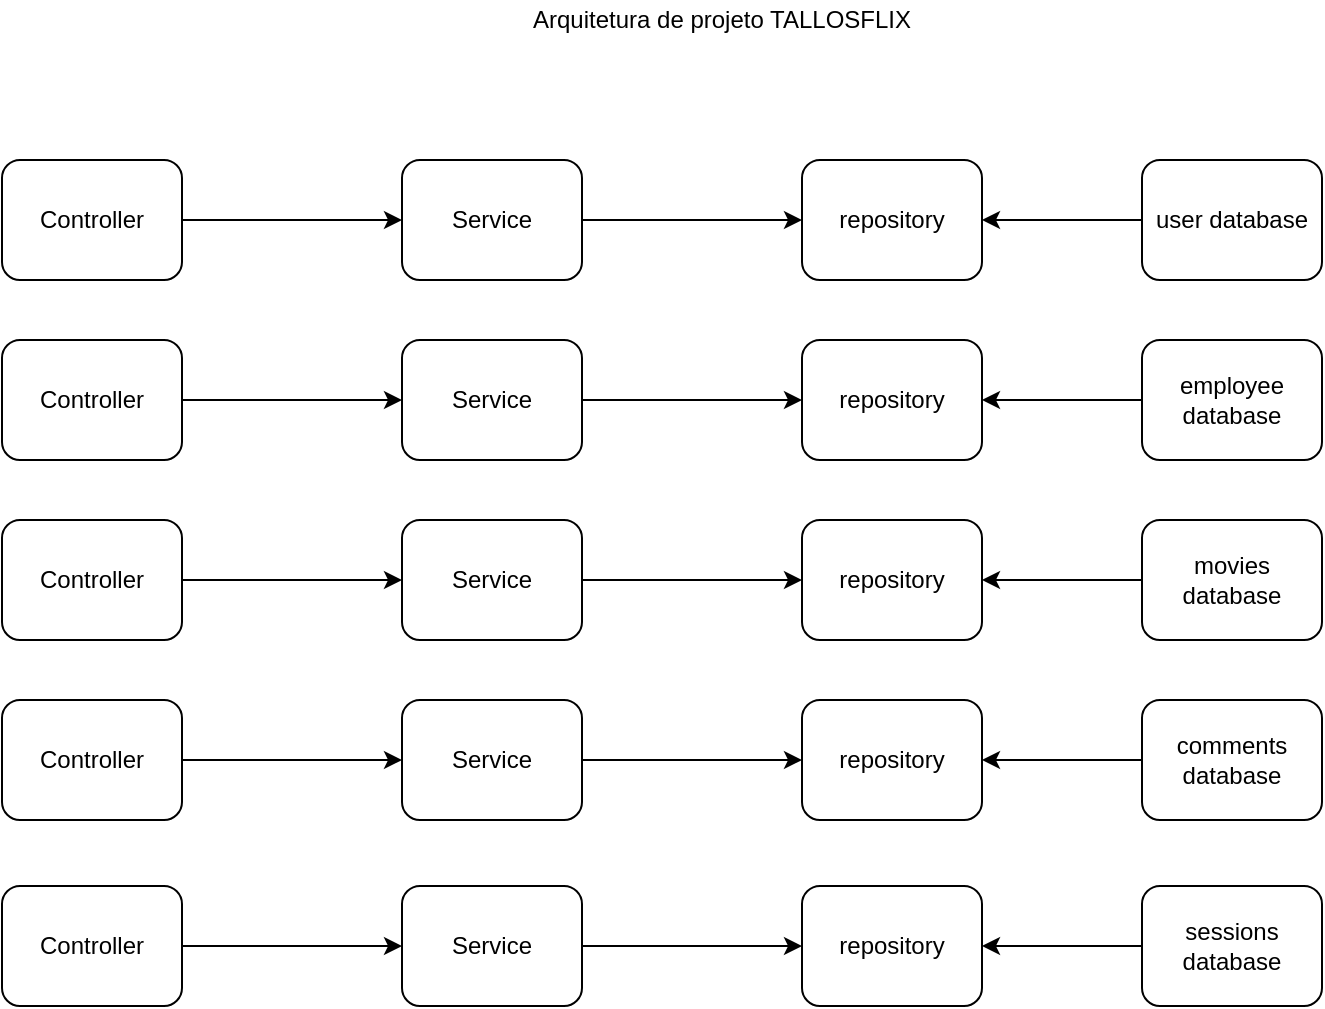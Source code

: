 <mxfile version="12.2.4" pages="1"><diagram id="TZas6Su10fzugXox6MbB" name="Page-1"><mxGraphModel dx="1115" dy="757" grid="1" gridSize="10" guides="1" tooltips="1" connect="1" arrows="1" fold="1" page="1" pageScale="1" pageWidth="850" pageHeight="1100" math="0" shadow="0"><root><mxCell id="0"/><mxCell id="1" parent="0"/><mxCell id="4" style="edgeStyle=orthogonalEdgeStyle;rounded=0;orthogonalLoop=1;jettySize=auto;html=1;" parent="1" source="2" edge="1"><mxGeometry relative="1" as="geometry"><mxPoint x="585" y="270" as="targetPoint"/></mxGeometry></mxCell><mxCell id="2" value="user database" style="rounded=1;whiteSpace=wrap;html=1;" parent="1" vertex="1"><mxGeometry x="665" y="240" width="90" height="60" as="geometry"/></mxCell><mxCell id="3" value="Arquitetura de projeto TALLOSFLIX" style="text;html=1;strokeColor=none;fillColor=none;align=center;verticalAlign=middle;whiteSpace=wrap;rounded=0;" parent="1" vertex="1"><mxGeometry x="290" y="160" width="330" height="20" as="geometry"/></mxCell><mxCell id="5" value="repository" style="rounded=1;whiteSpace=wrap;html=1;" parent="1" vertex="1"><mxGeometry x="495" y="240" width="90" height="60" as="geometry"/></mxCell><mxCell id="7" style="edgeStyle=orthogonalEdgeStyle;rounded=0;orthogonalLoop=1;jettySize=auto;html=1;entryX=0;entryY=0.5;entryDx=0;entryDy=0;" parent="1" source="6" target="5" edge="1"><mxGeometry relative="1" as="geometry"/></mxCell><mxCell id="6" value="Service" style="rounded=1;whiteSpace=wrap;html=1;" parent="1" vertex="1"><mxGeometry x="295" y="240" width="90" height="60" as="geometry"/></mxCell><mxCell id="9" style="edgeStyle=orthogonalEdgeStyle;rounded=0;orthogonalLoop=1;jettySize=auto;html=1;entryX=0;entryY=0.5;entryDx=0;entryDy=0;" parent="1" source="8" target="6" edge="1"><mxGeometry relative="1" as="geometry"/></mxCell><mxCell id="8" value="Controller" style="rounded=1;whiteSpace=wrap;html=1;" parent="1" vertex="1"><mxGeometry x="95" y="240" width="90" height="60" as="geometry"/></mxCell><mxCell id="10" style="edgeStyle=orthogonalEdgeStyle;rounded=0;orthogonalLoop=1;jettySize=auto;html=1;" parent="1" source="11" edge="1"><mxGeometry relative="1" as="geometry"><mxPoint x="585" y="360" as="targetPoint"/></mxGeometry></mxCell><mxCell id="11" value="employee database" style="rounded=1;whiteSpace=wrap;html=1;" parent="1" vertex="1"><mxGeometry x="665" y="330" width="90" height="60" as="geometry"/></mxCell><mxCell id="12" value="repository" style="rounded=1;whiteSpace=wrap;html=1;" parent="1" vertex="1"><mxGeometry x="495" y="330" width="90" height="60" as="geometry"/></mxCell><mxCell id="13" style="edgeStyle=orthogonalEdgeStyle;rounded=0;orthogonalLoop=1;jettySize=auto;html=1;entryX=0;entryY=0.5;entryDx=0;entryDy=0;" parent="1" source="14" target="12" edge="1"><mxGeometry relative="1" as="geometry"/></mxCell><mxCell id="14" value="Service" style="rounded=1;whiteSpace=wrap;html=1;" parent="1" vertex="1"><mxGeometry x="295" y="330" width="90" height="60" as="geometry"/></mxCell><mxCell id="15" style="edgeStyle=orthogonalEdgeStyle;rounded=0;orthogonalLoop=1;jettySize=auto;html=1;entryX=0;entryY=0.5;entryDx=0;entryDy=0;" parent="1" source="16" target="14" edge="1"><mxGeometry relative="1" as="geometry"/></mxCell><mxCell id="16" value="Controller" style="rounded=1;whiteSpace=wrap;html=1;" parent="1" vertex="1"><mxGeometry x="95" y="330" width="90" height="60" as="geometry"/></mxCell><mxCell id="17" style="edgeStyle=orthogonalEdgeStyle;rounded=0;orthogonalLoop=1;jettySize=auto;html=1;" parent="1" source="18" edge="1"><mxGeometry relative="1" as="geometry"><mxPoint x="585" y="450" as="targetPoint"/></mxGeometry></mxCell><mxCell id="18" value="movies database" style="rounded=1;whiteSpace=wrap;html=1;" parent="1" vertex="1"><mxGeometry x="665" y="420" width="90" height="60" as="geometry"/></mxCell><mxCell id="19" value="repository" style="rounded=1;whiteSpace=wrap;html=1;" parent="1" vertex="1"><mxGeometry x="495" y="420" width="90" height="60" as="geometry"/></mxCell><mxCell id="20" style="edgeStyle=orthogonalEdgeStyle;rounded=0;orthogonalLoop=1;jettySize=auto;html=1;entryX=0;entryY=0.5;entryDx=0;entryDy=0;" parent="1" source="21" target="19" edge="1"><mxGeometry relative="1" as="geometry"/></mxCell><mxCell id="21" value="Service" style="rounded=1;whiteSpace=wrap;html=1;" parent="1" vertex="1"><mxGeometry x="295" y="420" width="90" height="60" as="geometry"/></mxCell><mxCell id="22" style="edgeStyle=orthogonalEdgeStyle;rounded=0;orthogonalLoop=1;jettySize=auto;html=1;entryX=0;entryY=0.5;entryDx=0;entryDy=0;" parent="1" source="23" target="21" edge="1"><mxGeometry relative="1" as="geometry"/></mxCell><mxCell id="23" value="Controller" style="rounded=1;whiteSpace=wrap;html=1;" parent="1" vertex="1"><mxGeometry x="95" y="420" width="90" height="60" as="geometry"/></mxCell><mxCell id="24" style="edgeStyle=orthogonalEdgeStyle;rounded=0;orthogonalLoop=1;jettySize=auto;html=1;" parent="1" source="25" edge="1"><mxGeometry relative="1" as="geometry"><mxPoint x="585" y="540" as="targetPoint"/></mxGeometry></mxCell><mxCell id="25" value="comments database" style="rounded=1;whiteSpace=wrap;html=1;" parent="1" vertex="1"><mxGeometry x="665" y="510" width="90" height="60" as="geometry"/></mxCell><mxCell id="26" value="repository" style="rounded=1;whiteSpace=wrap;html=1;" parent="1" vertex="1"><mxGeometry x="495" y="510" width="90" height="60" as="geometry"/></mxCell><mxCell id="27" style="edgeStyle=orthogonalEdgeStyle;rounded=0;orthogonalLoop=1;jettySize=auto;html=1;entryX=0;entryY=0.5;entryDx=0;entryDy=0;" parent="1" source="28" target="26" edge="1"><mxGeometry relative="1" as="geometry"/></mxCell><mxCell id="28" value="Service" style="rounded=1;whiteSpace=wrap;html=1;" parent="1" vertex="1"><mxGeometry x="295" y="510" width="90" height="60" as="geometry"/></mxCell><mxCell id="29" style="edgeStyle=orthogonalEdgeStyle;rounded=0;orthogonalLoop=1;jettySize=auto;html=1;entryX=0;entryY=0.5;entryDx=0;entryDy=0;" parent="1" source="30" target="28" edge="1"><mxGeometry relative="1" as="geometry"/></mxCell><mxCell id="30" value="Controller" style="rounded=1;whiteSpace=wrap;html=1;" parent="1" vertex="1"><mxGeometry x="95" y="510" width="90" height="60" as="geometry"/></mxCell><mxCell id="31" style="edgeStyle=orthogonalEdgeStyle;rounded=0;orthogonalLoop=1;jettySize=auto;html=1;" parent="1" source="32" edge="1"><mxGeometry relative="1" as="geometry"><mxPoint x="585" y="633" as="targetPoint"/></mxGeometry></mxCell><mxCell id="32" value="sessions&lt;br&gt;database" style="rounded=1;whiteSpace=wrap;html=1;" parent="1" vertex="1"><mxGeometry x="665" y="603" width="90" height="60" as="geometry"/></mxCell><mxCell id="33" value="repository" style="rounded=1;whiteSpace=wrap;html=1;" parent="1" vertex="1"><mxGeometry x="495" y="603" width="90" height="60" as="geometry"/></mxCell><mxCell id="34" style="edgeStyle=orthogonalEdgeStyle;rounded=0;orthogonalLoop=1;jettySize=auto;html=1;entryX=0;entryY=0.5;entryDx=0;entryDy=0;" parent="1" source="35" target="33" edge="1"><mxGeometry relative="1" as="geometry"/></mxCell><mxCell id="35" value="Service" style="rounded=1;whiteSpace=wrap;html=1;" parent="1" vertex="1"><mxGeometry x="295" y="603" width="90" height="60" as="geometry"/></mxCell><mxCell id="36" style="edgeStyle=orthogonalEdgeStyle;rounded=0;orthogonalLoop=1;jettySize=auto;html=1;entryX=0;entryY=0.5;entryDx=0;entryDy=0;" parent="1" source="37" target="35" edge="1"><mxGeometry relative="1" as="geometry"/></mxCell><mxCell id="37" value="Controller" style="rounded=1;whiteSpace=wrap;html=1;" parent="1" vertex="1"><mxGeometry x="95" y="603" width="90" height="60" as="geometry"/></mxCell></root></mxGraphModel></diagram></mxfile>